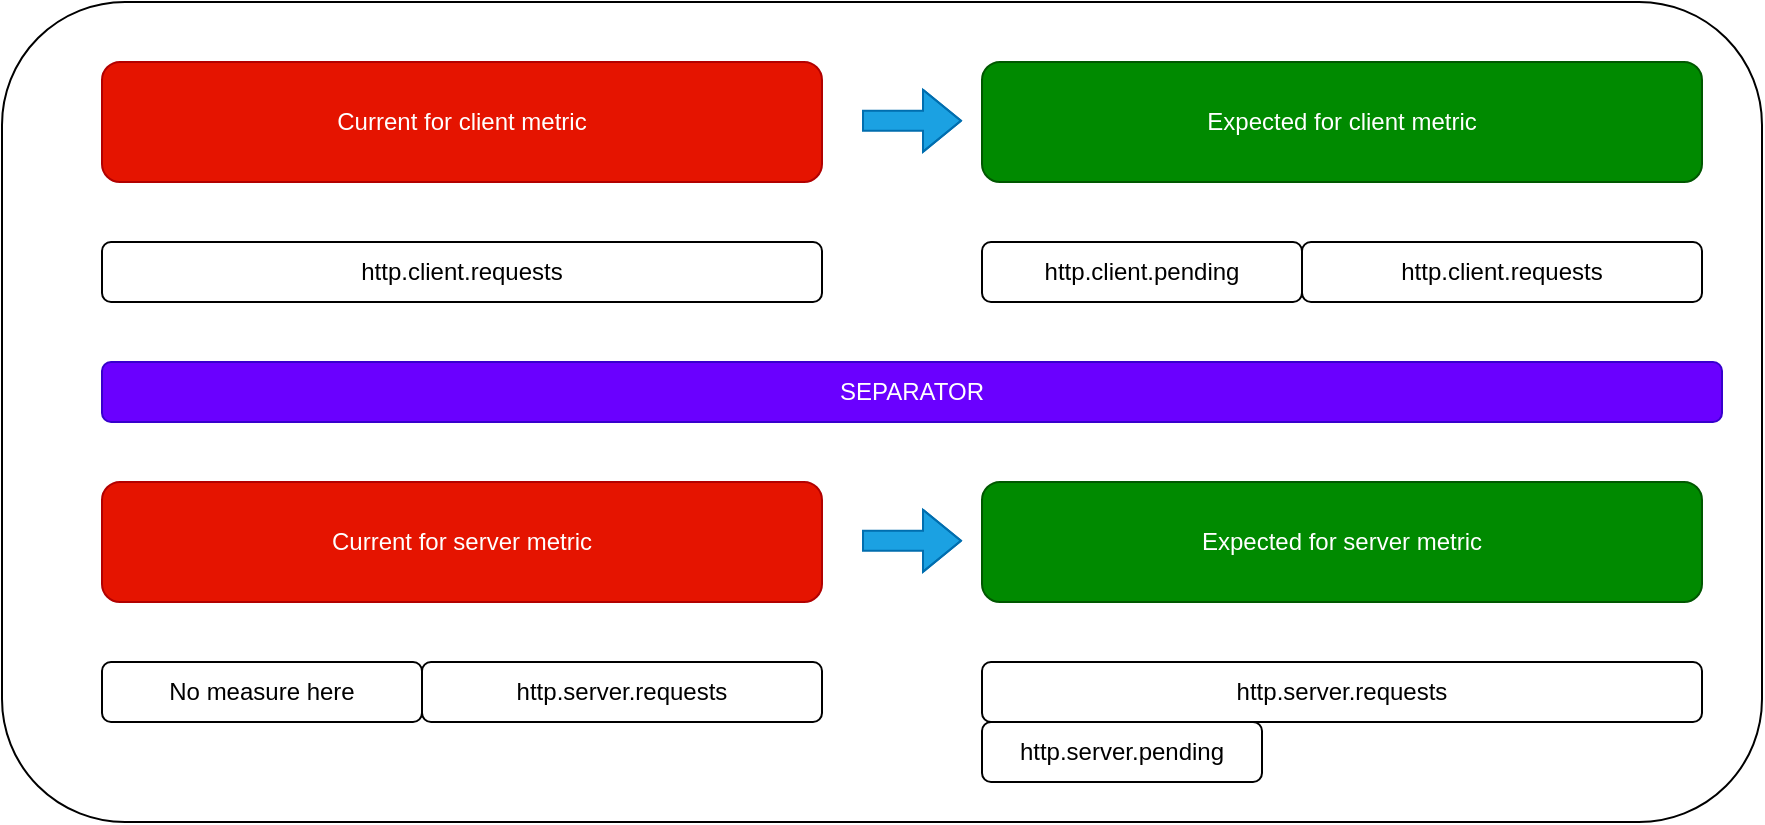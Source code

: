 <mxfile version="28.0.9">
  <diagram name="Strona-1" id="_9ItplnvDLS_1K2Q0pN2">
    <mxGraphModel dx="1678" dy="911" grid="1" gridSize="10" guides="1" tooltips="1" connect="1" arrows="1" fold="1" page="1" pageScale="1" pageWidth="827" pageHeight="1169" math="0" shadow="0">
      <root>
        <mxCell id="0" />
        <mxCell id="1" parent="0" />
        <mxCell id="59b08eBE7w6uid4_y-NQ-19" value="" style="rounded=1;whiteSpace=wrap;html=1;" vertex="1" parent="1">
          <mxGeometry x="110" y="280" width="880" height="410" as="geometry" />
        </mxCell>
        <mxCell id="59b08eBE7w6uid4_y-NQ-1" value="http.server.requests" style="rounded=1;whiteSpace=wrap;html=1;" vertex="1" parent="1">
          <mxGeometry x="320" y="610" width="200" height="30" as="geometry" />
        </mxCell>
        <mxCell id="59b08eBE7w6uid4_y-NQ-3" value="No measure here" style="rounded=1;whiteSpace=wrap;html=1;" vertex="1" parent="1">
          <mxGeometry x="160" y="610" width="160" height="30" as="geometry" />
        </mxCell>
        <mxCell id="59b08eBE7w6uid4_y-NQ-4" value="Current for server metric " style="rounded=1;whiteSpace=wrap;html=1;fillColor=#e51400;fontColor=#ffffff;strokeColor=#B20000;" vertex="1" parent="1">
          <mxGeometry x="160" y="520" width="360" height="60" as="geometry" />
        </mxCell>
        <mxCell id="59b08eBE7w6uid4_y-NQ-5" value="http.server.requests" style="rounded=1;whiteSpace=wrap;html=1;" vertex="1" parent="1">
          <mxGeometry x="600" y="610" width="360" height="30" as="geometry" />
        </mxCell>
        <mxCell id="59b08eBE7w6uid4_y-NQ-7" value="Expected for server metric " style="rounded=1;whiteSpace=wrap;html=1;fillColor=#008a00;fontColor=#ffffff;strokeColor=#005700;" vertex="1" parent="1">
          <mxGeometry x="600" y="520" width="360" height="60" as="geometry" />
        </mxCell>
        <mxCell id="59b08eBE7w6uid4_y-NQ-8" value="http.server.pending" style="rounded=1;whiteSpace=wrap;html=1;" vertex="1" parent="1">
          <mxGeometry x="600" y="640" width="140" height="30" as="geometry" />
        </mxCell>
        <mxCell id="59b08eBE7w6uid4_y-NQ-9" value="http.client.requests" style="rounded=1;whiteSpace=wrap;html=1;" vertex="1" parent="1">
          <mxGeometry x="160" y="400" width="360" height="30" as="geometry" />
        </mxCell>
        <mxCell id="59b08eBE7w6uid4_y-NQ-11" value="Current for client metric " style="rounded=1;whiteSpace=wrap;html=1;fillColor=#e51400;fontColor=#ffffff;strokeColor=#B20000;" vertex="1" parent="1">
          <mxGeometry x="160" y="310" width="360" height="60" as="geometry" />
        </mxCell>
        <mxCell id="59b08eBE7w6uid4_y-NQ-12" value="http.client.requests" style="rounded=1;whiteSpace=wrap;html=1;" vertex="1" parent="1">
          <mxGeometry x="760" y="400" width="200" height="30" as="geometry" />
        </mxCell>
        <mxCell id="59b08eBE7w6uid4_y-NQ-13" value="Expected for client metric " style="rounded=1;whiteSpace=wrap;html=1;fillColor=#008a00;fontColor=#ffffff;strokeColor=#005700;" vertex="1" parent="1">
          <mxGeometry x="600" y="310" width="360" height="60" as="geometry" />
        </mxCell>
        <mxCell id="59b08eBE7w6uid4_y-NQ-14" value="http.client.pending" style="rounded=1;whiteSpace=wrap;html=1;" vertex="1" parent="1">
          <mxGeometry x="600" y="400" width="160" height="30" as="geometry" />
        </mxCell>
        <mxCell id="59b08eBE7w6uid4_y-NQ-16" value="SEPARATOR" style="rounded=1;whiteSpace=wrap;html=1;fillColor=#6a00ff;fontColor=#ffffff;strokeColor=#3700CC;" vertex="1" parent="1">
          <mxGeometry x="160" y="460" width="810" height="30" as="geometry" />
        </mxCell>
        <mxCell id="59b08eBE7w6uid4_y-NQ-17" value="" style="shape=flexArrow;endArrow=classic;html=1;rounded=0;fillColor=#1ba1e2;strokeColor=#006EAF;" edge="1" parent="1">
          <mxGeometry width="50" height="50" relative="1" as="geometry">
            <mxPoint x="540" y="549.41" as="sourcePoint" />
            <mxPoint x="590" y="549.41" as="targetPoint" />
            <Array as="points">
              <mxPoint x="570" y="549.41" />
            </Array>
          </mxGeometry>
        </mxCell>
        <mxCell id="59b08eBE7w6uid4_y-NQ-18" value="" style="shape=flexArrow;endArrow=classic;html=1;rounded=0;fillColor=#1ba1e2;strokeColor=#006EAF;" edge="1" parent="1">
          <mxGeometry width="50" height="50" relative="1" as="geometry">
            <mxPoint x="540" y="339.41" as="sourcePoint" />
            <mxPoint x="590" y="339.41" as="targetPoint" />
            <Array as="points">
              <mxPoint x="570" y="339.41" />
            </Array>
          </mxGeometry>
        </mxCell>
      </root>
    </mxGraphModel>
  </diagram>
</mxfile>

